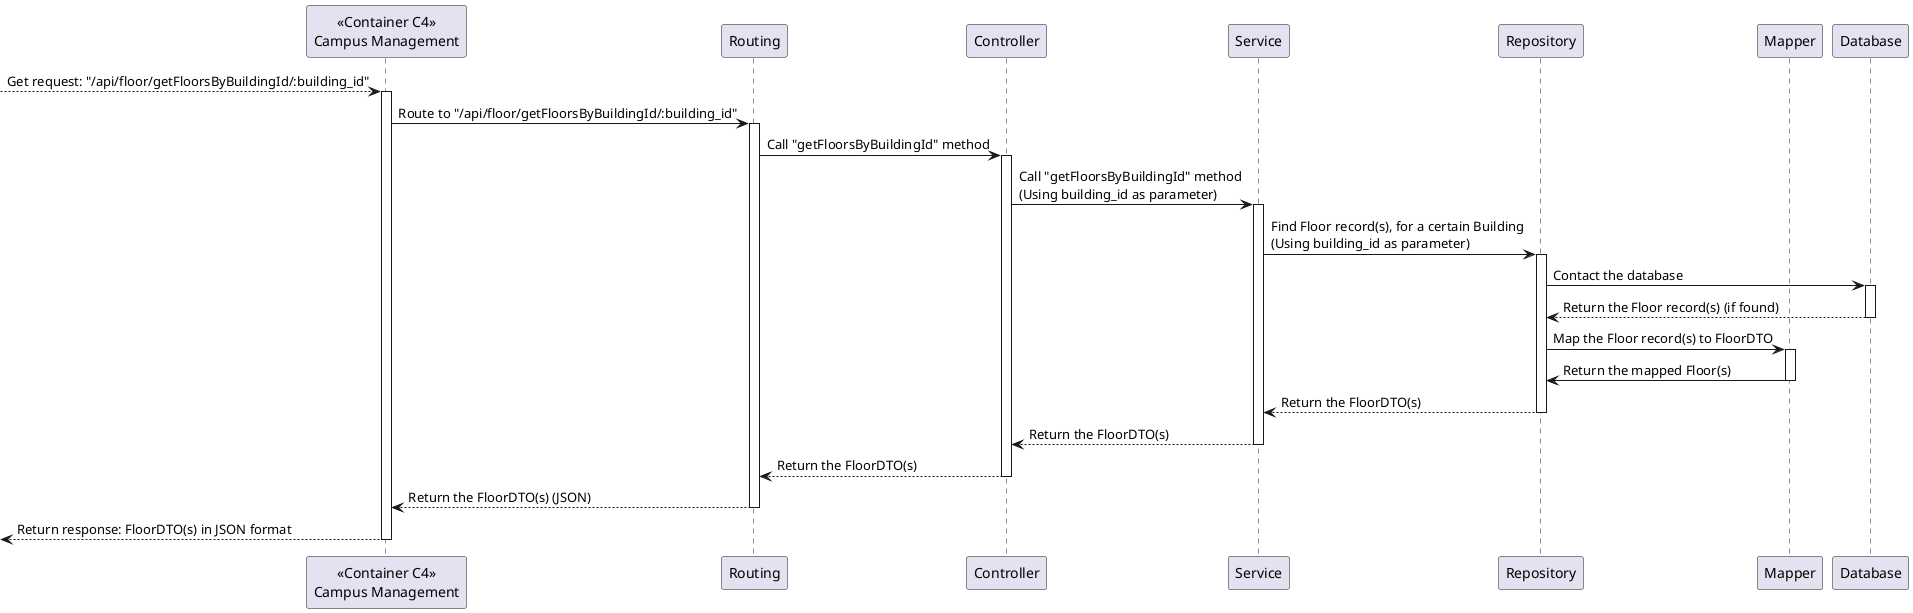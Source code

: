 @startuml
participant "<<Container C4>>\nCampus Management" as RDG
participant "Routing" as ROUT
participant "Controller" as CTR
participant "Service" as Serv
participant "Repository" as REPO
participant "Mapper" as Mapper
participant "Database" as DB

--> RDG : Get request: "/api/floor/getFloorsByBuildingId/:building_id"
activate RDG
RDG -> ROUT : Route to "/api/floor/getFloorsByBuildingId/:building_id"
activate ROUT
ROUT -> CTR : Call "getFloorsByBuildingId" method
activate CTR
CTR -> Serv : Call "getFloorsByBuildingId" method\n(Using building_id as parameter)
activate Serv
Serv -> REPO : Find Floor record(s), for a certain Building\n(Using building_id as parameter)
activate REPO
REPO -> DB : Contact the database
activate DB
DB --> REPO : Return the Floor record(s) (if found)
deactivate DB
REPO -> Mapper : Map the Floor record(s) to FloorDTO
activate Mapper
Mapper -> REPO : Return the mapped Floor(s)
deactivate Mapper
REPO --> Serv : Return the FloorDTO(s)
deactivate REPO
Serv --> CTR : Return the FloorDTO(s)
deactivate Serv
CTR --> ROUT : Return the FloorDTO(s)
deactivate CTR
ROUT --> RDG : Return the FloorDTO(s) (JSON)
deactivate ROUT
<-- RDG: Return response: FloorDTO(s) in JSON format
deactivate RDG

@enduml
